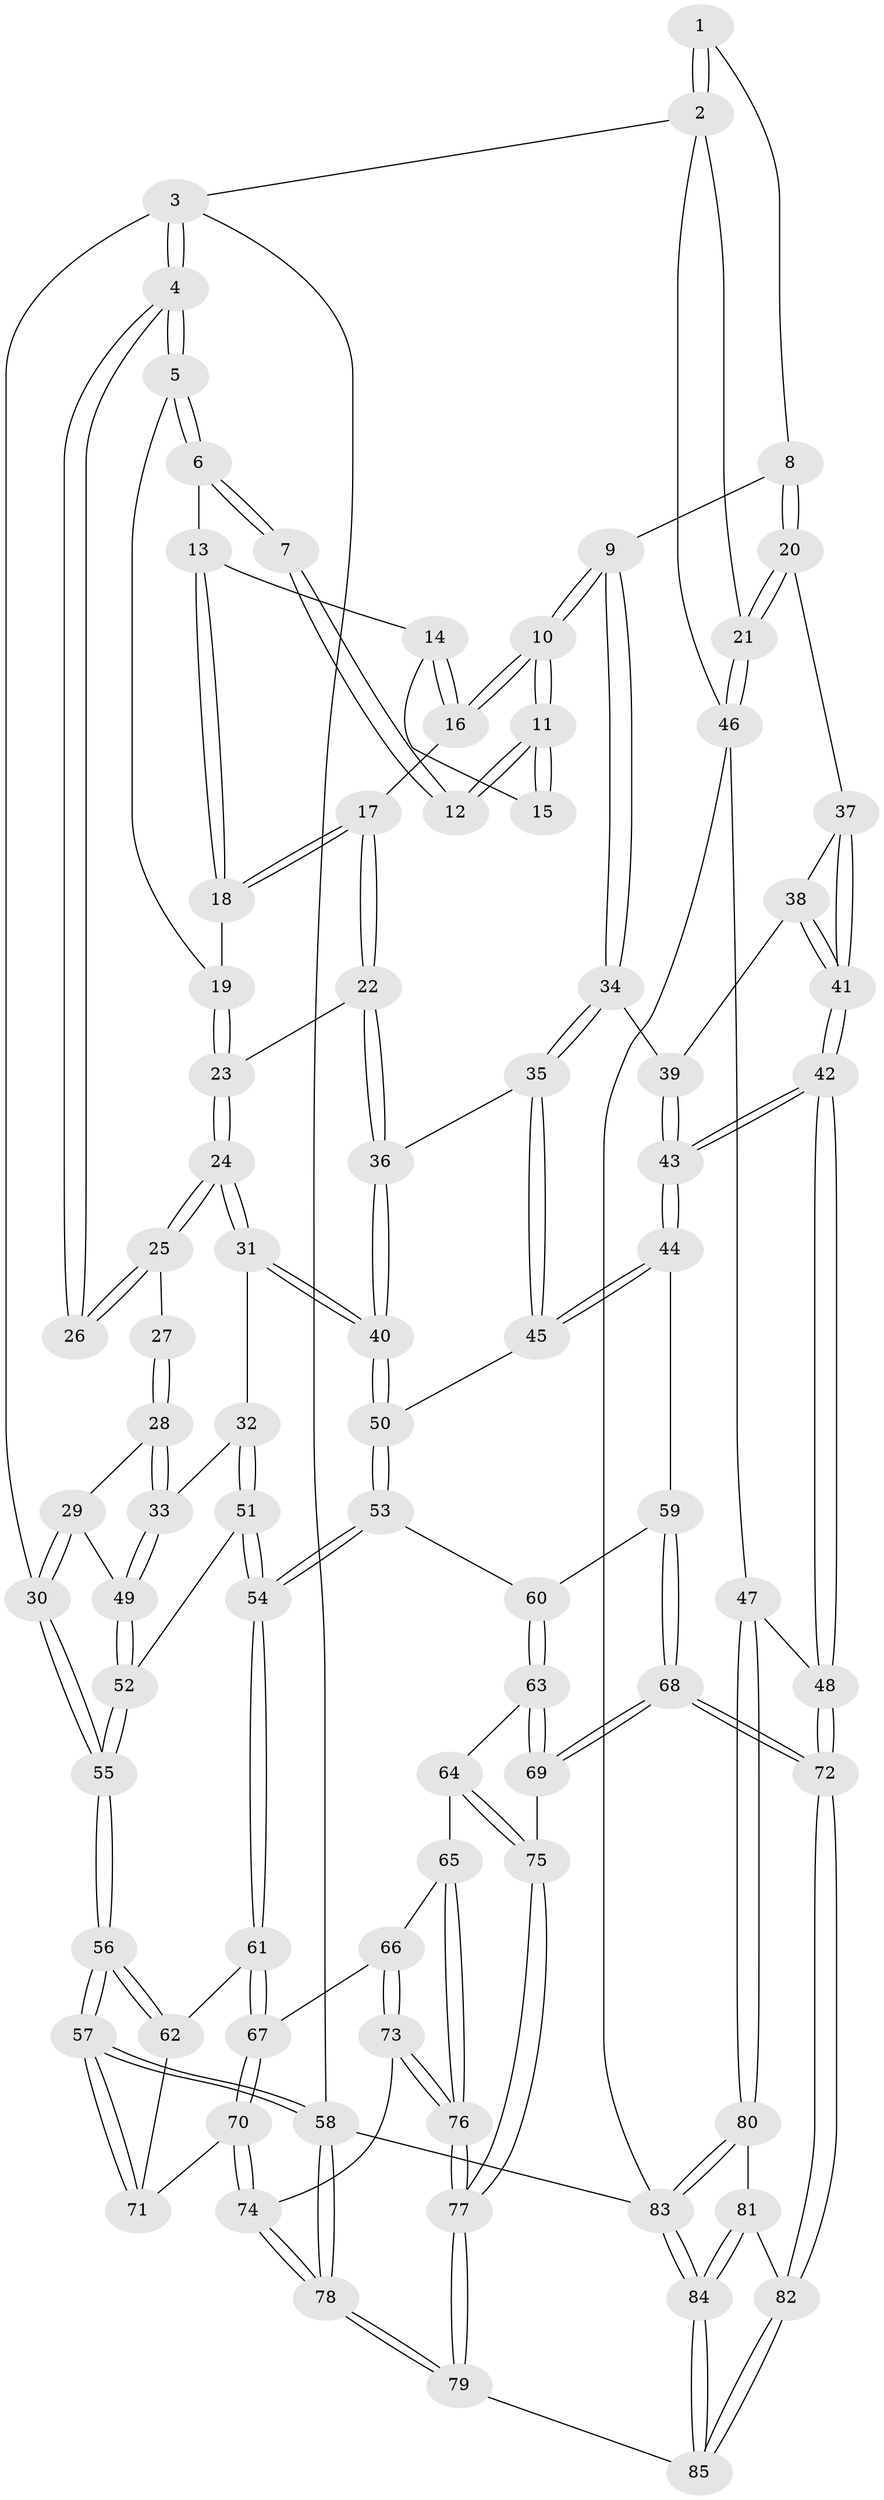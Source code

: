 // coarse degree distribution, {2: 0.08823529411764706, 5: 0.2647058823529412, 3: 0.20588235294117646, 4: 0.3235294117647059, 6: 0.058823529411764705, 7: 0.029411764705882353, 11: 0.029411764705882353}
// Generated by graph-tools (version 1.1) at 2025/06/03/04/25 22:06:50]
// undirected, 85 vertices, 209 edges
graph export_dot {
graph [start="1"]
  node [color=gray90,style=filled];
  1 [pos="+0.6870359146882143+0"];
  2 [pos="+1+0"];
  3 [pos="+0+0"];
  4 [pos="+0+0"];
  5 [pos="+0.044936390797908246+0"];
  6 [pos="+0.2796766422700282+0"];
  7 [pos="+0.6402463394490285+0"];
  8 [pos="+0.7327383290019134+0.07333328149472068"];
  9 [pos="+0.6285965793371828+0.18275857852318192"];
  10 [pos="+0.597919629930061+0.16033188302803364"];
  11 [pos="+0.5962135440110183+0.15410467509969378"];
  12 [pos="+0.5956685657143297+0.012972747207937584"];
  13 [pos="+0.3348796446385582+0"];
  14 [pos="+0.39746699951570763+0"];
  15 [pos="+0.46507113960220975+0.01882563798830121"];
  16 [pos="+0.4627859364109219+0.1745345340092891"];
  17 [pos="+0.422866201293915+0.1971485080519727"];
  18 [pos="+0.36651653257869266+0.1049101932760496"];
  19 [pos="+0.2994231735237093+0.15604343774944518"];
  20 [pos="+1+0.08492553640928638"];
  21 [pos="+1+0"];
  22 [pos="+0.3923007209748876+0.2302929858430196"];
  23 [pos="+0.3308700621740565+0.25170115723834313"];
  24 [pos="+0.30365704371342184+0.2804476481791822"];
  25 [pos="+0.2377311102100796+0.2288787033024226"];
  26 [pos="+0+0"];
  27 [pos="+0.15721077803364455+0.23409445563266248"];
  28 [pos="+0.13272576240171471+0.323462143502472"];
  29 [pos="+0.03974003806000901+0.31024322701419005"];
  30 [pos="+0+0.17317678641875073"];
  31 [pos="+0.2863477902838823+0.3314790330843454"];
  32 [pos="+0.24640760678095264+0.36467410591475247"];
  33 [pos="+0.18088394681610243+0.3474789671278465"];
  34 [pos="+0.6448206187426304+0.22004116339705315"];
  35 [pos="+0.5703627205039576+0.3443867136043191"];
  36 [pos="+0.5115728453978322+0.3595350239380867"];
  37 [pos="+1+0.11382608941066083"];
  38 [pos="+0.7641793874523125+0.2430225867232216"];
  39 [pos="+0.658801055681322+0.22617762277037104"];
  40 [pos="+0.443103152055413+0.4285672511470969"];
  41 [pos="+0.8453671003220872+0.4138996678105488"];
  42 [pos="+0.8355676052526233+0.5915163953432759"];
  43 [pos="+0.8000154681686074+0.5796145509548108"];
  44 [pos="+0.7755136483936+0.5756231647984739"];
  45 [pos="+0.631864452405048+0.4562069074687363"];
  46 [pos="+1+0.6319838213768352"];
  47 [pos="+0.9139238019457013+0.6375592131981207"];
  48 [pos="+0.844942050421954+0.5997591105402752"];
  49 [pos="+0.08387460303072257+0.4582739312819391"];
  50 [pos="+0.44201982139172064+0.5211530742796349"];
  51 [pos="+0.22966089089971004+0.5559360317906004"];
  52 [pos="+0.0789980165999616+0.5337120920619368"];
  53 [pos="+0.4337287535574156+0.5482513386963269"];
  54 [pos="+0.27052632974717916+0.6063632626427387"];
  55 [pos="+0+0.6143736351945359"];
  56 [pos="+0+0.870197845409845"];
  57 [pos="+0+0.9259685637065093"];
  58 [pos="+0+1"];
  59 [pos="+0.5761467480430374+0.6285466769506205"];
  60 [pos="+0.5177303146592237+0.6166859645660104"];
  61 [pos="+0.2688475552339628+0.6232248306162025"];
  62 [pos="+0.19745248006729868+0.6756512760664993"];
  63 [pos="+0.460028431305161+0.7293693110960363"];
  64 [pos="+0.3808041492318974+0.7357188719778063"];
  65 [pos="+0.3388447845556685+0.7236616814923973"];
  66 [pos="+0.28320674095241527+0.6528097759627685"];
  67 [pos="+0.27081282377213045+0.6280166900098546"];
  68 [pos="+0.5596368225926124+0.8681066619986789"];
  69 [pos="+0.5532504082687683+0.8659186595288095"];
  70 [pos="+0.18965737489164924+0.8211032628814501"];
  71 [pos="+0.16010617646972547+0.813746658924754"];
  72 [pos="+0.5599080213736494+0.8683258502658999"];
  73 [pos="+0.2363118657755708+0.8325682515308817"];
  74 [pos="+0.21744404305943235+0.8367776849750079"];
  75 [pos="+0.4537201250314824+0.8685724934331356"];
  76 [pos="+0.3285602846330291+0.8713761863321201"];
  77 [pos="+0.3454427650937509+0.9050803727157263"];
  78 [pos="+0.09829128725549711+1"];
  79 [pos="+0.24149340299335192+1"];
  80 [pos="+0.8538165339640791+0.8035408458501156"];
  81 [pos="+0.8459199952615253+0.8137316816771154"];
  82 [pos="+0.6188855929434438+0.9783369197529415"];
  83 [pos="+1+1"];
  84 [pos="+0.8182735429681978+1"];
  85 [pos="+0.6197091993120957+1"];
  1 -- 2;
  1 -- 2;
  1 -- 8;
  2 -- 3;
  2 -- 21;
  2 -- 46;
  3 -- 4;
  3 -- 4;
  3 -- 30;
  3 -- 58;
  4 -- 5;
  4 -- 5;
  4 -- 26;
  4 -- 26;
  5 -- 6;
  5 -- 6;
  5 -- 19;
  6 -- 7;
  6 -- 7;
  6 -- 13;
  7 -- 12;
  7 -- 12;
  8 -- 9;
  8 -- 20;
  8 -- 20;
  9 -- 10;
  9 -- 10;
  9 -- 34;
  9 -- 34;
  10 -- 11;
  10 -- 11;
  10 -- 16;
  10 -- 16;
  11 -- 12;
  11 -- 12;
  11 -- 15;
  11 -- 15;
  13 -- 14;
  13 -- 18;
  13 -- 18;
  14 -- 15;
  14 -- 16;
  14 -- 16;
  16 -- 17;
  17 -- 18;
  17 -- 18;
  17 -- 22;
  17 -- 22;
  18 -- 19;
  19 -- 23;
  19 -- 23;
  20 -- 21;
  20 -- 21;
  20 -- 37;
  21 -- 46;
  21 -- 46;
  22 -- 23;
  22 -- 36;
  22 -- 36;
  23 -- 24;
  23 -- 24;
  24 -- 25;
  24 -- 25;
  24 -- 31;
  24 -- 31;
  25 -- 26;
  25 -- 26;
  25 -- 27;
  27 -- 28;
  27 -- 28;
  28 -- 29;
  28 -- 33;
  28 -- 33;
  29 -- 30;
  29 -- 30;
  29 -- 49;
  30 -- 55;
  30 -- 55;
  31 -- 32;
  31 -- 40;
  31 -- 40;
  32 -- 33;
  32 -- 51;
  32 -- 51;
  33 -- 49;
  33 -- 49;
  34 -- 35;
  34 -- 35;
  34 -- 39;
  35 -- 36;
  35 -- 45;
  35 -- 45;
  36 -- 40;
  36 -- 40;
  37 -- 38;
  37 -- 41;
  37 -- 41;
  38 -- 39;
  38 -- 41;
  38 -- 41;
  39 -- 43;
  39 -- 43;
  40 -- 50;
  40 -- 50;
  41 -- 42;
  41 -- 42;
  42 -- 43;
  42 -- 43;
  42 -- 48;
  42 -- 48;
  43 -- 44;
  43 -- 44;
  44 -- 45;
  44 -- 45;
  44 -- 59;
  45 -- 50;
  46 -- 47;
  46 -- 83;
  47 -- 48;
  47 -- 80;
  47 -- 80;
  48 -- 72;
  48 -- 72;
  49 -- 52;
  49 -- 52;
  50 -- 53;
  50 -- 53;
  51 -- 52;
  51 -- 54;
  51 -- 54;
  52 -- 55;
  52 -- 55;
  53 -- 54;
  53 -- 54;
  53 -- 60;
  54 -- 61;
  54 -- 61;
  55 -- 56;
  55 -- 56;
  56 -- 57;
  56 -- 57;
  56 -- 62;
  56 -- 62;
  57 -- 58;
  57 -- 58;
  57 -- 71;
  57 -- 71;
  58 -- 78;
  58 -- 78;
  58 -- 83;
  59 -- 60;
  59 -- 68;
  59 -- 68;
  60 -- 63;
  60 -- 63;
  61 -- 62;
  61 -- 67;
  61 -- 67;
  62 -- 71;
  63 -- 64;
  63 -- 69;
  63 -- 69;
  64 -- 65;
  64 -- 75;
  64 -- 75;
  65 -- 66;
  65 -- 76;
  65 -- 76;
  66 -- 67;
  66 -- 73;
  66 -- 73;
  67 -- 70;
  67 -- 70;
  68 -- 69;
  68 -- 69;
  68 -- 72;
  68 -- 72;
  69 -- 75;
  70 -- 71;
  70 -- 74;
  70 -- 74;
  72 -- 82;
  72 -- 82;
  73 -- 74;
  73 -- 76;
  73 -- 76;
  74 -- 78;
  74 -- 78;
  75 -- 77;
  75 -- 77;
  76 -- 77;
  76 -- 77;
  77 -- 79;
  77 -- 79;
  78 -- 79;
  78 -- 79;
  79 -- 85;
  80 -- 81;
  80 -- 83;
  80 -- 83;
  81 -- 82;
  81 -- 84;
  81 -- 84;
  82 -- 85;
  82 -- 85;
  83 -- 84;
  83 -- 84;
  84 -- 85;
  84 -- 85;
}
